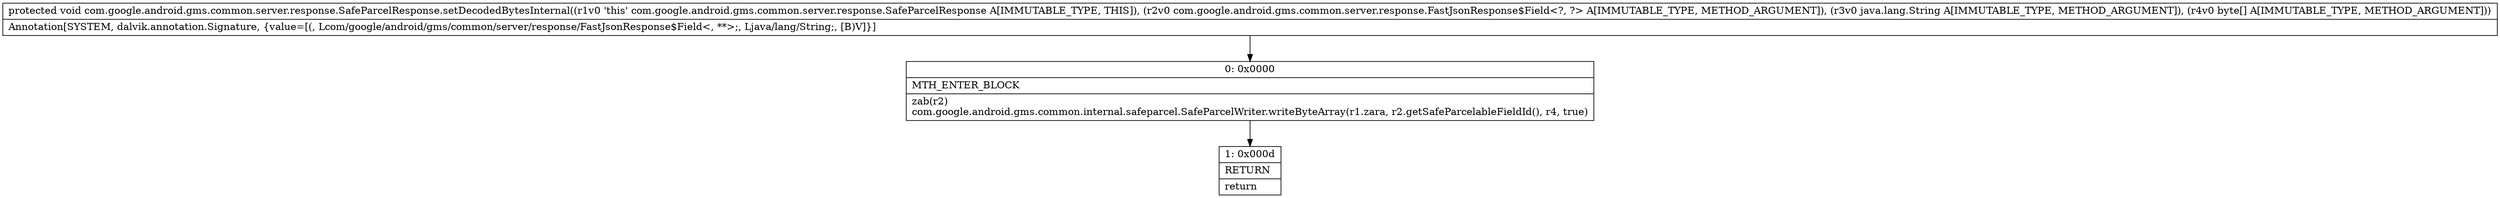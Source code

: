 digraph "CFG forcom.google.android.gms.common.server.response.SafeParcelResponse.setDecodedBytesInternal(Lcom\/google\/android\/gms\/common\/server\/response\/FastJsonResponse$Field;Ljava\/lang\/String;[B)V" {
Node_0 [shape=record,label="{0\:\ 0x0000|MTH_ENTER_BLOCK\l|zab(r2)\lcom.google.android.gms.common.internal.safeparcel.SafeParcelWriter.writeByteArray(r1.zara, r2.getSafeParcelableFieldId(), r4, true)\l}"];
Node_1 [shape=record,label="{1\:\ 0x000d|RETURN\l|return\l}"];
MethodNode[shape=record,label="{protected void com.google.android.gms.common.server.response.SafeParcelResponse.setDecodedBytesInternal((r1v0 'this' com.google.android.gms.common.server.response.SafeParcelResponse A[IMMUTABLE_TYPE, THIS]), (r2v0 com.google.android.gms.common.server.response.FastJsonResponse$Field\<?, ?\> A[IMMUTABLE_TYPE, METHOD_ARGUMENT]), (r3v0 java.lang.String A[IMMUTABLE_TYPE, METHOD_ARGUMENT]), (r4v0 byte[] A[IMMUTABLE_TYPE, METHOD_ARGUMENT]))  | Annotation[SYSTEM, dalvik.annotation.Signature, \{value=[(, Lcom\/google\/android\/gms\/common\/server\/response\/FastJsonResponse$Field\<, **\>;, Ljava\/lang\/String;, [B)V]\}]\l}"];
MethodNode -> Node_0;
Node_0 -> Node_1;
}

